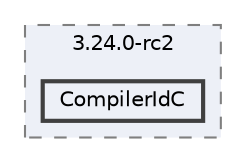 digraph "build/CMakeFiles/3.24.0-rc2/CompilerIdC"
{
 // INTERACTIVE_SVG=YES
 // LATEX_PDF_SIZE
  bgcolor="transparent";
  edge [fontname=Helvetica,fontsize=10,labelfontname=Helvetica,labelfontsize=10];
  node [fontname=Helvetica,fontsize=10,shape=box,height=0.2,width=0.4];
  compound=true
  subgraph clusterdir_7ae6bcdde0afa53c57396100715baa39 {
    graph [ bgcolor="#edf0f7", pencolor="grey50", label="3.24.0-rc2", fontname=Helvetica,fontsize=10 style="filled,dashed", URL="dir_7ae6bcdde0afa53c57396100715baa39.html",tooltip=""]
  dir_a527cd90422dcf44269d3ff0b3b48ed9 [label="CompilerIdC", fillcolor="#edf0f7", color="grey25", style="filled,bold", URL="dir_a527cd90422dcf44269d3ff0b3b48ed9.html",tooltip=""];
  }
}
